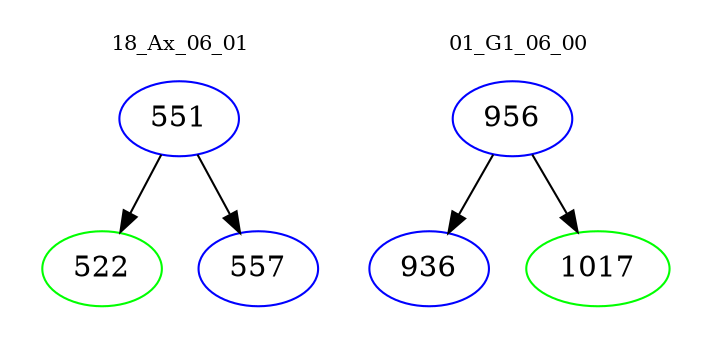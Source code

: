 digraph{
subgraph cluster_0 {
color = white
label = "18_Ax_06_01";
fontsize=10;
T0_551 [label="551", color="blue"]
T0_551 -> T0_522 [color="black"]
T0_522 [label="522", color="green"]
T0_551 -> T0_557 [color="black"]
T0_557 [label="557", color="blue"]
}
subgraph cluster_1 {
color = white
label = "01_G1_06_00";
fontsize=10;
T1_956 [label="956", color="blue"]
T1_956 -> T1_936 [color="black"]
T1_936 [label="936", color="blue"]
T1_956 -> T1_1017 [color="black"]
T1_1017 [label="1017", color="green"]
}
}
